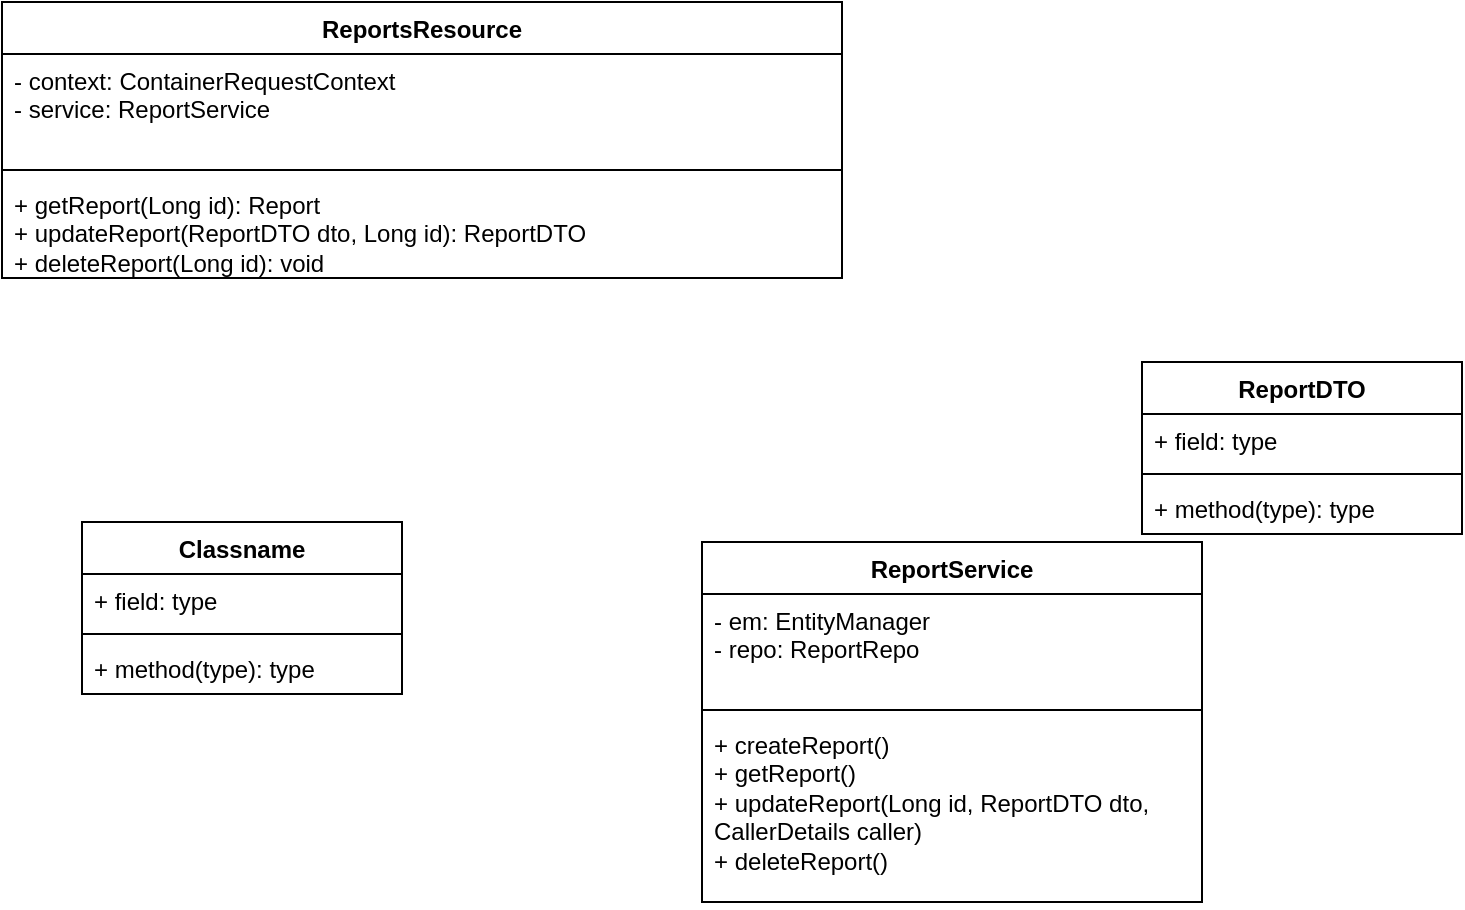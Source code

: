 <mxfile version="23.1.4" type="github">
  <diagram id="C5RBs43oDa-KdzZeNtuy" name="Page-1">
    <mxGraphModel dx="1050" dy="634" grid="1" gridSize="10" guides="1" tooltips="1" connect="1" arrows="1" fold="1" page="1" pageScale="1" pageWidth="827" pageHeight="1169" math="0" shadow="0">
      <root>
        <mxCell id="WIyWlLk6GJQsqaUBKTNV-0" />
        <mxCell id="WIyWlLk6GJQsqaUBKTNV-1" parent="WIyWlLk6GJQsqaUBKTNV-0" />
        <mxCell id="MQ1HAu035y0CXCqz7wdD-0" value="ReportsResource" style="swimlane;fontStyle=1;align=center;verticalAlign=top;childLayout=stackLayout;horizontal=1;startSize=26;horizontalStack=0;resizeParent=1;resizeParentMax=0;resizeLast=0;collapsible=1;marginBottom=0;whiteSpace=wrap;html=1;" vertex="1" parent="WIyWlLk6GJQsqaUBKTNV-1">
          <mxGeometry x="30" y="40" width="420" height="138" as="geometry" />
        </mxCell>
        <mxCell id="MQ1HAu035y0CXCqz7wdD-1" value="&lt;div&gt;- context: ContainerRequestContext&lt;/div&gt;&lt;div&gt;- service: ReportService&lt;br&gt;&lt;/div&gt;" style="text;strokeColor=none;fillColor=none;align=left;verticalAlign=top;spacingLeft=4;spacingRight=4;overflow=hidden;rotatable=0;points=[[0,0.5],[1,0.5]];portConstraint=eastwest;whiteSpace=wrap;html=1;" vertex="1" parent="MQ1HAu035y0CXCqz7wdD-0">
          <mxGeometry y="26" width="420" height="54" as="geometry" />
        </mxCell>
        <mxCell id="MQ1HAu035y0CXCqz7wdD-2" value="" style="line;strokeWidth=1;fillColor=none;align=left;verticalAlign=middle;spacingTop=-1;spacingLeft=3;spacingRight=3;rotatable=0;labelPosition=right;points=[];portConstraint=eastwest;strokeColor=inherit;" vertex="1" parent="MQ1HAu035y0CXCqz7wdD-0">
          <mxGeometry y="80" width="420" height="8" as="geometry" />
        </mxCell>
        <mxCell id="MQ1HAu035y0CXCqz7wdD-3" value="&lt;div&gt;+ getReport(Long id): Report&lt;/div&gt;&lt;div&gt;+ updateReport(ReportDTO dto, Long id): ReportDTO&lt;br&gt;&lt;/div&gt;&lt;div&gt;+ deleteReport(Long id): void&lt;br&gt;&lt;/div&gt;" style="text;strokeColor=none;fillColor=none;align=left;verticalAlign=top;spacingLeft=4;spacingRight=4;overflow=hidden;rotatable=0;points=[[0,0.5],[1,0.5]];portConstraint=eastwest;whiteSpace=wrap;html=1;" vertex="1" parent="MQ1HAu035y0CXCqz7wdD-0">
          <mxGeometry y="88" width="420" height="50" as="geometry" />
        </mxCell>
        <mxCell id="MQ1HAu035y0CXCqz7wdD-4" value="ReportService" style="swimlane;fontStyle=1;align=center;verticalAlign=top;childLayout=stackLayout;horizontal=1;startSize=26;horizontalStack=0;resizeParent=1;resizeParentMax=0;resizeLast=0;collapsible=1;marginBottom=0;whiteSpace=wrap;html=1;" vertex="1" parent="WIyWlLk6GJQsqaUBKTNV-1">
          <mxGeometry x="380" y="310" width="250" height="180" as="geometry" />
        </mxCell>
        <mxCell id="MQ1HAu035y0CXCqz7wdD-5" value="&lt;div&gt;- em: EntityManager&lt;/div&gt;&lt;div&gt;- repo: ReportRepo&lt;br&gt;&lt;/div&gt;" style="text;strokeColor=none;fillColor=none;align=left;verticalAlign=top;spacingLeft=4;spacingRight=4;overflow=hidden;rotatable=0;points=[[0,0.5],[1,0.5]];portConstraint=eastwest;whiteSpace=wrap;html=1;" vertex="1" parent="MQ1HAu035y0CXCqz7wdD-4">
          <mxGeometry y="26" width="250" height="54" as="geometry" />
        </mxCell>
        <mxCell id="MQ1HAu035y0CXCqz7wdD-6" value="" style="line;strokeWidth=1;fillColor=none;align=left;verticalAlign=middle;spacingTop=-1;spacingLeft=3;spacingRight=3;rotatable=0;labelPosition=right;points=[];portConstraint=eastwest;strokeColor=inherit;" vertex="1" parent="MQ1HAu035y0CXCqz7wdD-4">
          <mxGeometry y="80" width="250" height="8" as="geometry" />
        </mxCell>
        <mxCell id="MQ1HAu035y0CXCqz7wdD-7" value="&lt;div&gt;+ createReport()&lt;/div&gt;&lt;div&gt;+ getReport()&lt;/div&gt;&lt;div&gt;+ updateReport(Long id, ReportDTO dto, CallerDetails caller)&lt;/div&gt;&lt;div&gt;+ deleteReport()&lt;br&gt;&lt;/div&gt;" style="text;strokeColor=none;fillColor=none;align=left;verticalAlign=top;spacingLeft=4;spacingRight=4;overflow=hidden;rotatable=0;points=[[0,0.5],[1,0.5]];portConstraint=eastwest;whiteSpace=wrap;html=1;" vertex="1" parent="MQ1HAu035y0CXCqz7wdD-4">
          <mxGeometry y="88" width="250" height="92" as="geometry" />
        </mxCell>
        <mxCell id="MQ1HAu035y0CXCqz7wdD-12" value="ReportDTO" style="swimlane;fontStyle=1;align=center;verticalAlign=top;childLayout=stackLayout;horizontal=1;startSize=26;horizontalStack=0;resizeParent=1;resizeParentMax=0;resizeLast=0;collapsible=1;marginBottom=0;whiteSpace=wrap;html=1;" vertex="1" parent="WIyWlLk6GJQsqaUBKTNV-1">
          <mxGeometry x="600" y="220" width="160" height="86" as="geometry" />
        </mxCell>
        <mxCell id="MQ1HAu035y0CXCqz7wdD-13" value="+ field: type" style="text;strokeColor=none;fillColor=none;align=left;verticalAlign=top;spacingLeft=4;spacingRight=4;overflow=hidden;rotatable=0;points=[[0,0.5],[1,0.5]];portConstraint=eastwest;whiteSpace=wrap;html=1;" vertex="1" parent="MQ1HAu035y0CXCqz7wdD-12">
          <mxGeometry y="26" width="160" height="26" as="geometry" />
        </mxCell>
        <mxCell id="MQ1HAu035y0CXCqz7wdD-14" value="" style="line;strokeWidth=1;fillColor=none;align=left;verticalAlign=middle;spacingTop=-1;spacingLeft=3;spacingRight=3;rotatable=0;labelPosition=right;points=[];portConstraint=eastwest;strokeColor=inherit;" vertex="1" parent="MQ1HAu035y0CXCqz7wdD-12">
          <mxGeometry y="52" width="160" height="8" as="geometry" />
        </mxCell>
        <mxCell id="MQ1HAu035y0CXCqz7wdD-15" value="+ method(type): type" style="text;strokeColor=none;fillColor=none;align=left;verticalAlign=top;spacingLeft=4;spacingRight=4;overflow=hidden;rotatable=0;points=[[0,0.5],[1,0.5]];portConstraint=eastwest;whiteSpace=wrap;html=1;" vertex="1" parent="MQ1HAu035y0CXCqz7wdD-12">
          <mxGeometry y="60" width="160" height="26" as="geometry" />
        </mxCell>
        <mxCell id="MQ1HAu035y0CXCqz7wdD-16" value="Classname" style="swimlane;fontStyle=1;align=center;verticalAlign=top;childLayout=stackLayout;horizontal=1;startSize=26;horizontalStack=0;resizeParent=1;resizeParentMax=0;resizeLast=0;collapsible=1;marginBottom=0;whiteSpace=wrap;html=1;" vertex="1" parent="WIyWlLk6GJQsqaUBKTNV-1">
          <mxGeometry x="70" y="300" width="160" height="86" as="geometry" />
        </mxCell>
        <mxCell id="MQ1HAu035y0CXCqz7wdD-17" value="+ field: type" style="text;strokeColor=none;fillColor=none;align=left;verticalAlign=top;spacingLeft=4;spacingRight=4;overflow=hidden;rotatable=0;points=[[0,0.5],[1,0.5]];portConstraint=eastwest;whiteSpace=wrap;html=1;" vertex="1" parent="MQ1HAu035y0CXCqz7wdD-16">
          <mxGeometry y="26" width="160" height="26" as="geometry" />
        </mxCell>
        <mxCell id="MQ1HAu035y0CXCqz7wdD-18" value="" style="line;strokeWidth=1;fillColor=none;align=left;verticalAlign=middle;spacingTop=-1;spacingLeft=3;spacingRight=3;rotatable=0;labelPosition=right;points=[];portConstraint=eastwest;strokeColor=inherit;" vertex="1" parent="MQ1HAu035y0CXCqz7wdD-16">
          <mxGeometry y="52" width="160" height="8" as="geometry" />
        </mxCell>
        <mxCell id="MQ1HAu035y0CXCqz7wdD-19" value="+ method(type): type" style="text;strokeColor=none;fillColor=none;align=left;verticalAlign=top;spacingLeft=4;spacingRight=4;overflow=hidden;rotatable=0;points=[[0,0.5],[1,0.5]];portConstraint=eastwest;whiteSpace=wrap;html=1;" vertex="1" parent="MQ1HAu035y0CXCqz7wdD-16">
          <mxGeometry y="60" width="160" height="26" as="geometry" />
        </mxCell>
      </root>
    </mxGraphModel>
  </diagram>
</mxfile>

